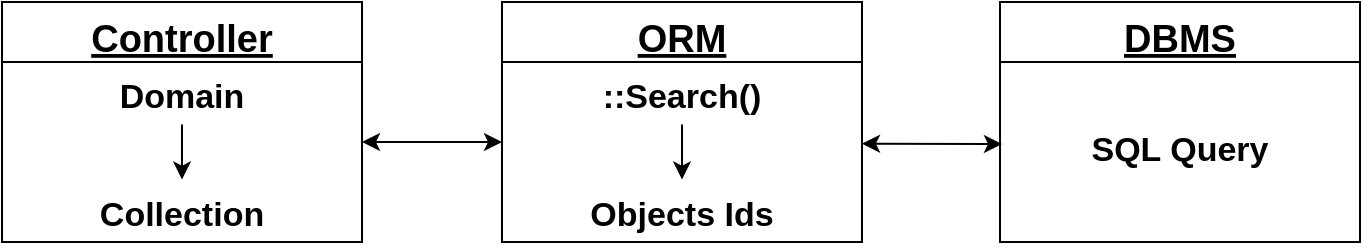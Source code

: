 <mxfile version="17.2.0" type="device"><diagram id="C5RBs43oDa-KdzZeNtuy" name="Page-1"><mxGraphModel dx="1422" dy="737" grid="1" gridSize="10" guides="1" tooltips="1" connect="1" arrows="1" fold="1" page="1" pageScale="1" pageWidth="827" pageHeight="1169" math="0" shadow="0"><root><mxCell id="WIyWlLk6GJQsqaUBKTNV-0"/><mxCell id="WIyWlLk6GJQsqaUBKTNV-1" parent="WIyWlLk6GJQsqaUBKTNV-0"/><mxCell id="Jd-VAip4-HbnaQZlb3U_-1" value="" style="group" vertex="1" connectable="0" parent="WIyWlLk6GJQsqaUBKTNV-1"><mxGeometry x="80" y="100" width="180" height="120" as="geometry"/></mxCell><mxCell id="Jd-VAip4-HbnaQZlb3U_-16" value="" style="group" vertex="1" connectable="0" parent="Jd-VAip4-HbnaQZlb3U_-1"><mxGeometry width="180" height="120" as="geometry"/></mxCell><mxCell id="zkfFHV4jXpPFQw0GAbJ--0" value="Controller" style="swimlane;fontStyle=5;align=center;verticalAlign=top;childLayout=stackLayout;horizontal=1;startSize=30;horizontalStack=0;resizeParent=1;resizeLast=0;collapsible=1;marginBottom=0;rounded=0;shadow=0;strokeWidth=1;fontSize=19;" parent="Jd-VAip4-HbnaQZlb3U_-16" vertex="1"><mxGeometry width="180" height="120" as="geometry"><mxRectangle x="230" y="140" width="160" height="26" as="alternateBounds"/></mxGeometry></mxCell><mxCell id="zkfFHV4jXpPFQw0GAbJ--1" value="Domain" style="text;align=center;verticalAlign=top;spacingLeft=4;spacingRight=4;overflow=hidden;rotatable=0;points=[[0,0.5],[1,0.5]];portConstraint=eastwest;fontStyle=1;fontSize=17;" parent="zkfFHV4jXpPFQw0GAbJ--0" vertex="1"><mxGeometry y="30" width="180" height="31.2" as="geometry"/></mxCell><mxCell id="zkfFHV4jXpPFQw0GAbJ--2" value="Collection" style="text;align=center;verticalAlign=top;spacingLeft=4;spacingRight=4;overflow=hidden;rotatable=0;points=[[0,0.5],[1,0.5]];portConstraint=eastwest;rounded=0;shadow=0;html=0;fontStyle=1;fontSize=17;" parent="Jd-VAip4-HbnaQZlb3U_-16" vertex="1"><mxGeometry y="88.8" width="180" height="31.2" as="geometry"/></mxCell><mxCell id="Jd-VAip4-HbnaQZlb3U_-0" value="" style="endArrow=classic;html=1;rounded=0;" edge="1" parent="Jd-VAip4-HbnaQZlb3U_-16" source="zkfFHV4jXpPFQw0GAbJ--1" target="zkfFHV4jXpPFQw0GAbJ--2"><mxGeometry width="50" height="50" relative="1" as="geometry"><mxPoint x="472.5" y="480" as="sourcePoint"/><mxPoint x="495" y="456" as="targetPoint"/></mxGeometry></mxCell><mxCell id="Jd-VAip4-HbnaQZlb3U_-2" value="" style="group" vertex="1" connectable="0" parent="WIyWlLk6GJQsqaUBKTNV-1"><mxGeometry x="330" y="100" width="180" height="120" as="geometry"/></mxCell><mxCell id="Jd-VAip4-HbnaQZlb3U_-3" value="ORM" style="swimlane;fontStyle=5;align=center;verticalAlign=top;childLayout=stackLayout;horizontal=1;startSize=30;horizontalStack=0;resizeParent=1;resizeLast=0;collapsible=1;marginBottom=0;rounded=0;shadow=0;strokeWidth=1;fontSize=19;" vertex="1" parent="Jd-VAip4-HbnaQZlb3U_-2"><mxGeometry width="180" height="120" as="geometry"><mxRectangle x="230" y="140" width="160" height="26" as="alternateBounds"/></mxGeometry></mxCell><mxCell id="Jd-VAip4-HbnaQZlb3U_-4" value="::Search()" style="text;align=center;verticalAlign=top;spacingLeft=4;spacingRight=4;overflow=hidden;rotatable=0;points=[[0,0.5],[1,0.5]];portConstraint=eastwest;fontStyle=1;fontSize=17;" vertex="1" parent="Jd-VAip4-HbnaQZlb3U_-3"><mxGeometry y="30" width="180" height="31.2" as="geometry"/></mxCell><mxCell id="Jd-VAip4-HbnaQZlb3U_-5" value="Objects Ids" style="text;align=center;verticalAlign=top;spacingLeft=4;spacingRight=4;overflow=hidden;rotatable=0;points=[[0,0.5],[1,0.5]];portConstraint=eastwest;rounded=0;shadow=0;html=0;fontStyle=1;fontSize=17;" vertex="1" parent="Jd-VAip4-HbnaQZlb3U_-2"><mxGeometry y="88.8" width="180" height="31.2" as="geometry"/></mxCell><mxCell id="Jd-VAip4-HbnaQZlb3U_-6" value="" style="endArrow=classic;html=1;rounded=0;" edge="1" parent="Jd-VAip4-HbnaQZlb3U_-2" source="Jd-VAip4-HbnaQZlb3U_-4" target="Jd-VAip4-HbnaQZlb3U_-5"><mxGeometry width="50" height="50" relative="1" as="geometry"><mxPoint x="472.5" y="480" as="sourcePoint"/><mxPoint x="495" y="456" as="targetPoint"/></mxGeometry></mxCell><mxCell id="Jd-VAip4-HbnaQZlb3U_-15" value="" style="group" vertex="1" connectable="0" parent="WIyWlLk6GJQsqaUBKTNV-1"><mxGeometry x="579" y="100" width="180" height="120" as="geometry"/></mxCell><mxCell id="Jd-VAip4-HbnaQZlb3U_-10" value="" style="group" vertex="1" connectable="0" parent="Jd-VAip4-HbnaQZlb3U_-15"><mxGeometry width="180" height="120" as="geometry"/></mxCell><mxCell id="Jd-VAip4-HbnaQZlb3U_-11" value="DBMS" style="swimlane;fontStyle=5;align=center;verticalAlign=top;childLayout=stackLayout;horizontal=1;startSize=30;horizontalStack=0;resizeParent=1;resizeLast=0;collapsible=1;marginBottom=0;rounded=0;shadow=0;strokeWidth=1;fontSize=19;" vertex="1" parent="Jd-VAip4-HbnaQZlb3U_-10"><mxGeometry width="180" height="120" as="geometry"><mxRectangle x="230" y="140" width="160" height="26" as="alternateBounds"/></mxGeometry></mxCell><mxCell id="Jd-VAip4-HbnaQZlb3U_-12" value="SQL Query" style="text;align=center;verticalAlign=top;spacingLeft=4;spacingRight=4;overflow=hidden;rotatable=0;points=[[0,0.5],[1,0.5]];portConstraint=eastwest;fontStyle=1;fontSize=17;" vertex="1" parent="Jd-VAip4-HbnaQZlb3U_-15"><mxGeometry y="56.4" width="180" height="31.2" as="geometry"/></mxCell><mxCell id="Jd-VAip4-HbnaQZlb3U_-18" value="" style="endArrow=classic;startArrow=classic;html=1;rounded=0;fontSize=13;" edge="1" parent="WIyWlLk6GJQsqaUBKTNV-1"><mxGeometry width="50" height="50" relative="1" as="geometry"><mxPoint x="260" y="170" as="sourcePoint"/><mxPoint x="330" y="170" as="targetPoint"/></mxGeometry></mxCell><mxCell id="Jd-VAip4-HbnaQZlb3U_-19" value="" style="endArrow=classic;startArrow=classic;html=1;rounded=0;fontSize=13;entryX=1;entryY=1.308;entryDx=0;entryDy=0;entryPerimeter=0;" edge="1" parent="WIyWlLk6GJQsqaUBKTNV-1" target="Jd-VAip4-HbnaQZlb3U_-4"><mxGeometry width="50" height="50" relative="1" as="geometry"><mxPoint x="580" y="171" as="sourcePoint"/><mxPoint x="370" y="190" as="targetPoint"/></mxGeometry></mxCell></root></mxGraphModel></diagram></mxfile>